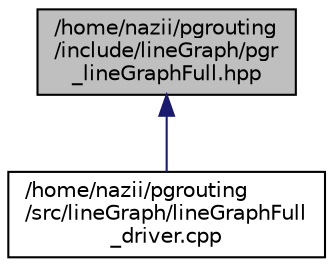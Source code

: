 digraph "/home/nazii/pgrouting/include/lineGraph/pgr_lineGraphFull.hpp"
{
  edge [fontname="Helvetica",fontsize="10",labelfontname="Helvetica",labelfontsize="10"];
  node [fontname="Helvetica",fontsize="10",shape=record];
  Node27 [label="/home/nazii/pgrouting\l/include/lineGraph/pgr\l_lineGraphFull.hpp",height=0.2,width=0.4,color="black", fillcolor="grey75", style="filled", fontcolor="black"];
  Node27 -> Node28 [dir="back",color="midnightblue",fontsize="10",style="solid",fontname="Helvetica"];
  Node28 [label="/home/nazii/pgrouting\l/src/lineGraph/lineGraphFull\l_driver.cpp",height=0.2,width=0.4,color="black", fillcolor="white", style="filled",URL="$lineGraphFull__driver_8cpp.html"];
}
